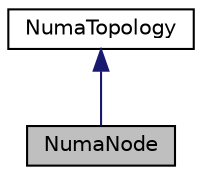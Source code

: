 digraph "NumaNode"
{
  edge [fontname="Helvetica",fontsize="10",labelfontname="Helvetica",labelfontsize="10"];
  node [fontname="Helvetica",fontsize="10",shape=record];
  Node1 [label="NumaNode",height=0.2,width=0.4,color="black", fillcolor="grey75", style="filled", fontcolor="black"];
  Node2 -> Node1 [dir="back",color="midnightblue",fontsize="10",style="solid",fontname="Helvetica"];
  Node2 [label="NumaTopology",height=0.2,width=0.4,color="black", fillcolor="white", style="filled",URL="$structNumaTopology.html",tooltip="The NumaTopology structure describes all NUMA nodes in the current system. "];
}
